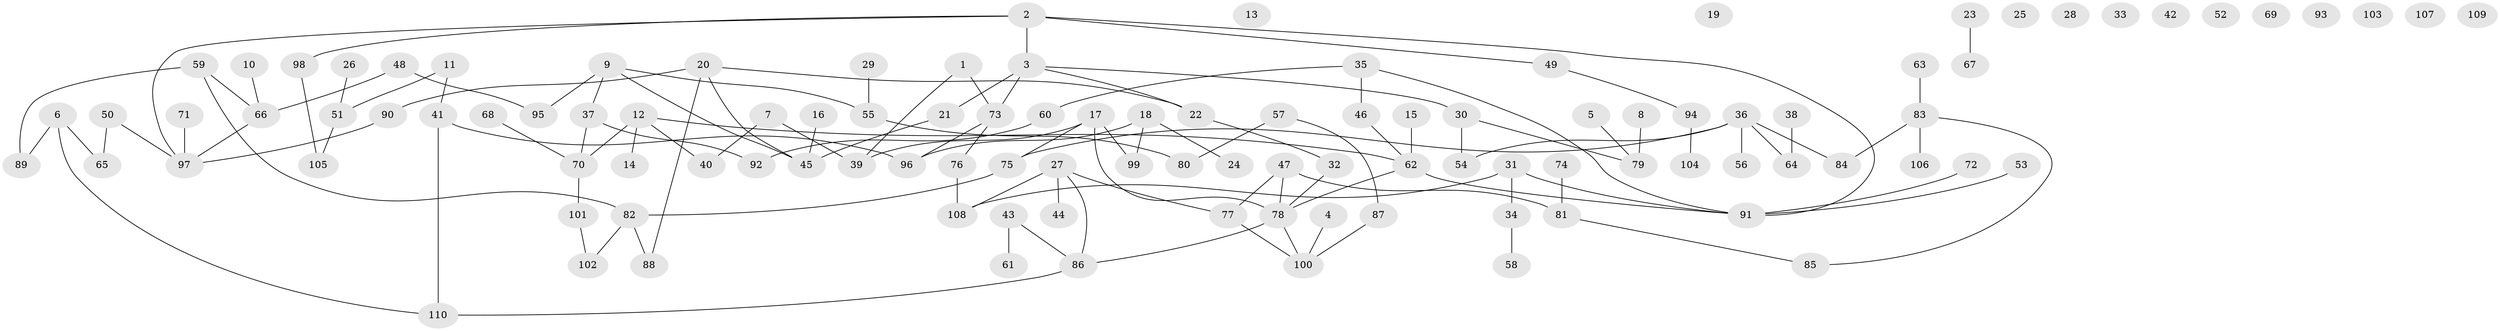 // coarse degree distribution, {5: 0.07272727272727272, 8: 0.03636363636363636, 4: 0.07272727272727272, 2: 0.36363636363636365, 1: 0.2, 7: 0.01818181818181818, 3: 0.21818181818181817, 6: 0.01818181818181818}
// Generated by graph-tools (version 1.1) at 2025/48/03/04/25 22:48:33]
// undirected, 110 vertices, 120 edges
graph export_dot {
  node [color=gray90,style=filled];
  1;
  2;
  3;
  4;
  5;
  6;
  7;
  8;
  9;
  10;
  11;
  12;
  13;
  14;
  15;
  16;
  17;
  18;
  19;
  20;
  21;
  22;
  23;
  24;
  25;
  26;
  27;
  28;
  29;
  30;
  31;
  32;
  33;
  34;
  35;
  36;
  37;
  38;
  39;
  40;
  41;
  42;
  43;
  44;
  45;
  46;
  47;
  48;
  49;
  50;
  51;
  52;
  53;
  54;
  55;
  56;
  57;
  58;
  59;
  60;
  61;
  62;
  63;
  64;
  65;
  66;
  67;
  68;
  69;
  70;
  71;
  72;
  73;
  74;
  75;
  76;
  77;
  78;
  79;
  80;
  81;
  82;
  83;
  84;
  85;
  86;
  87;
  88;
  89;
  90;
  91;
  92;
  93;
  94;
  95;
  96;
  97;
  98;
  99;
  100;
  101;
  102;
  103;
  104;
  105;
  106;
  107;
  108;
  109;
  110;
  1 -- 39;
  1 -- 73;
  2 -- 3;
  2 -- 49;
  2 -- 91;
  2 -- 97;
  2 -- 98;
  3 -- 21;
  3 -- 22;
  3 -- 30;
  3 -- 73;
  4 -- 100;
  5 -- 79;
  6 -- 65;
  6 -- 89;
  6 -- 110;
  7 -- 39;
  7 -- 40;
  8 -- 79;
  9 -- 37;
  9 -- 45;
  9 -- 55;
  9 -- 95;
  10 -- 66;
  11 -- 41;
  11 -- 51;
  12 -- 14;
  12 -- 40;
  12 -- 62;
  12 -- 70;
  15 -- 62;
  16 -- 45;
  17 -- 39;
  17 -- 75;
  17 -- 78;
  17 -- 99;
  18 -- 24;
  18 -- 96;
  18 -- 99;
  20 -- 22;
  20 -- 45;
  20 -- 88;
  20 -- 90;
  21 -- 45;
  22 -- 32;
  23 -- 67;
  26 -- 51;
  27 -- 44;
  27 -- 77;
  27 -- 86;
  27 -- 108;
  29 -- 55;
  30 -- 54;
  30 -- 79;
  31 -- 34;
  31 -- 91;
  31 -- 108;
  32 -- 78;
  34 -- 58;
  35 -- 46;
  35 -- 60;
  35 -- 91;
  36 -- 54;
  36 -- 56;
  36 -- 64;
  36 -- 75;
  36 -- 84;
  37 -- 70;
  37 -- 92;
  38 -- 64;
  41 -- 96;
  41 -- 110;
  43 -- 61;
  43 -- 86;
  46 -- 62;
  47 -- 77;
  47 -- 78;
  47 -- 81;
  48 -- 66;
  48 -- 95;
  49 -- 94;
  50 -- 65;
  50 -- 97;
  51 -- 105;
  53 -- 91;
  55 -- 80;
  57 -- 80;
  57 -- 87;
  59 -- 66;
  59 -- 82;
  59 -- 89;
  60 -- 92;
  62 -- 78;
  62 -- 91;
  63 -- 83;
  66 -- 97;
  68 -- 70;
  70 -- 101;
  71 -- 97;
  72 -- 91;
  73 -- 76;
  73 -- 96;
  74 -- 81;
  75 -- 82;
  76 -- 108;
  77 -- 100;
  78 -- 86;
  78 -- 100;
  81 -- 85;
  82 -- 88;
  82 -- 102;
  83 -- 84;
  83 -- 85;
  83 -- 106;
  86 -- 110;
  87 -- 100;
  90 -- 97;
  94 -- 104;
  98 -- 105;
  101 -- 102;
}
